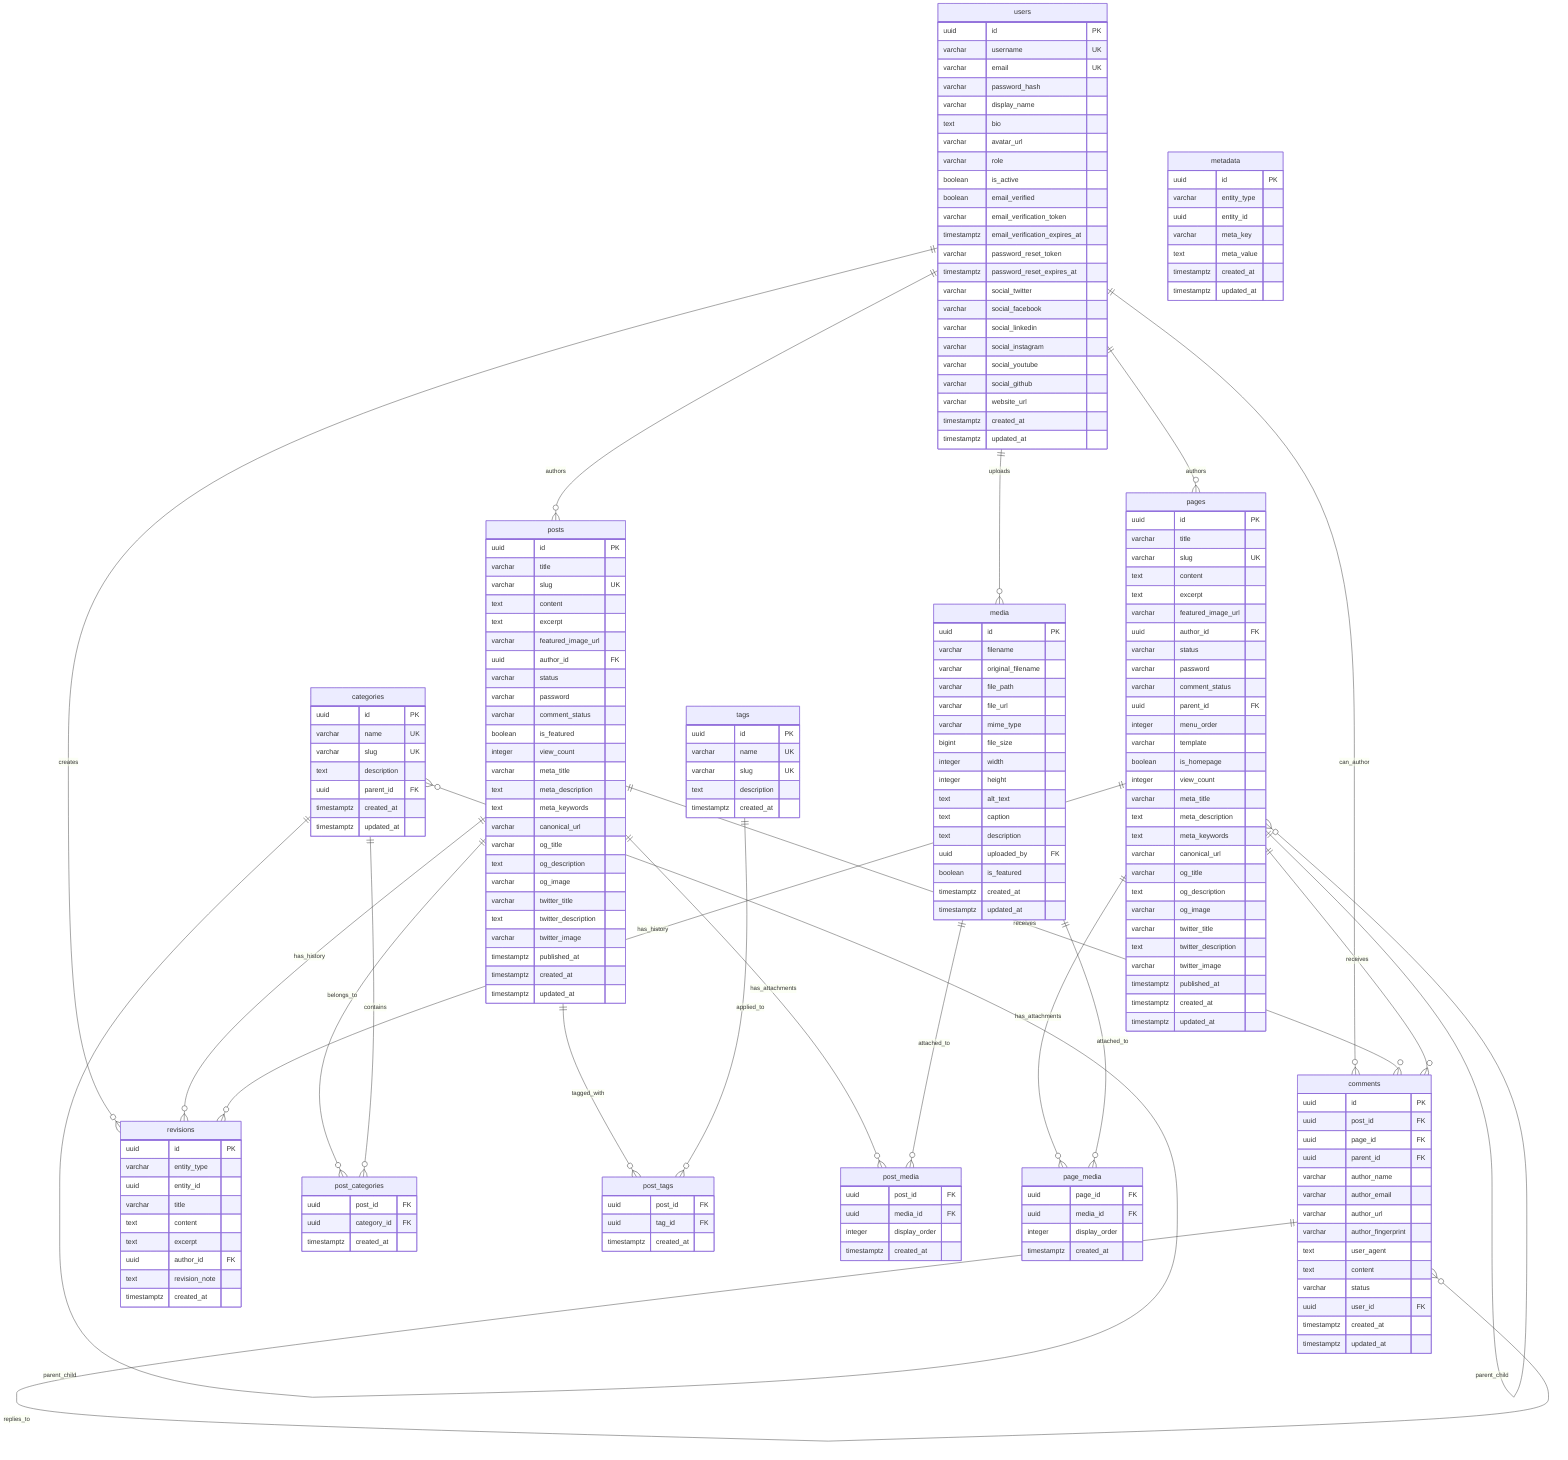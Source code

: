 erDiagram
    users ||--o{ posts : "authors"
    users ||--o{ pages : "authors"
    users ||--o{ comments : "can_author"
    users ||--o{ media : "uploads"
    users ||--o{ revisions : "creates"
    
    posts ||--o{ post_categories : "belongs_to"
    categories ||--o{ post_categories : "contains"
    
    posts ||--o{ post_tags : "tagged_with"
    tags ||--o{ post_tags : "applied_to"
    
    posts ||--o{ post_media : "has_attachments"
    media ||--o{ post_media : "attached_to"
    
    pages ||--o{ page_media : "has_attachments"
    media ||--o{ page_media : "attached_to"
    
    posts ||--o{ comments : "receives"
    pages ||--o{ comments : "receives"
    comments ||--o{ comments : "replies_to"
    
    posts ||--o{ revisions : "has_history"
    pages ||--o{ revisions : "has_history"
    
    categories ||--o{ categories : "parent_child"
    pages ||--o{ pages : "parent_child"
    
    users {
        uuid id PK
        varchar username UK
        varchar email UK
        varchar password_hash
        varchar display_name
        text bio
        varchar avatar_url
        varchar role
        boolean is_active
        boolean email_verified
        varchar email_verification_token
        timestamptz email_verification_expires_at
        varchar password_reset_token
        timestamptz password_reset_expires_at
        varchar social_twitter
        varchar social_facebook
        varchar social_linkedin
        varchar social_instagram
        varchar social_youtube
        varchar social_github
        varchar website_url
        timestamptz created_at
        timestamptz updated_at
    }
    
    posts {
        uuid id PK
        varchar title
        varchar slug UK
        text content
        text excerpt
        varchar featured_image_url
        uuid author_id FK
        varchar status
        varchar password
        varchar comment_status
        boolean is_featured
        integer view_count
        varchar meta_title
        text meta_description
        text meta_keywords
        varchar canonical_url
        varchar og_title
        text og_description
        varchar og_image
        varchar twitter_title
        text twitter_description
        varchar twitter_image
        timestamptz published_at
        timestamptz created_at
        timestamptz updated_at
    }
    
    pages {
        uuid id PK
        varchar title
        varchar slug UK
        text content
        text excerpt
        varchar featured_image_url
        uuid author_id FK
        varchar status
        varchar password
        varchar comment_status
        uuid parent_id FK
        integer menu_order
        varchar template
        boolean is_homepage
        integer view_count
        varchar meta_title
        text meta_description
        text meta_keywords
        varchar canonical_url
        varchar og_title
        text og_description
        varchar og_image
        varchar twitter_title
        text twitter_description
        varchar twitter_image
        timestamptz published_at
        timestamptz created_at
        timestamptz updated_at
    }
    
    categories {
        uuid id PK
        varchar name UK
        varchar slug UK
        text description
        uuid parent_id FK
        timestamptz created_at
        timestamptz updated_at
    }
    
    tags {
        uuid id PK
        varchar name UK
        varchar slug UK
        text description
        timestamptz created_at
    }
    
    media {
        uuid id PK
        varchar filename
        varchar original_filename
        varchar file_path
        varchar file_url
        varchar mime_type
        bigint file_size
        integer width
        integer height
        text alt_text
        text caption
        text description
        uuid uploaded_by FK
        boolean is_featured
        timestamptz created_at
        timestamptz updated_at
    }
    
    comments {
        uuid id PK
        uuid post_id FK
        uuid page_id FK
        uuid parent_id FK
        varchar author_name
        varchar author_email
        varchar author_url
        varchar author_fingerprint
        text user_agent
        text content
        varchar status
        uuid user_id FK
        timestamptz created_at
        timestamptz updated_at
    }
    
    revisions {
        uuid id PK
        varchar entity_type
        uuid entity_id
        varchar title
        text content
        text excerpt
        uuid author_id FK
        text revision_note
        timestamptz created_at
    }
    
    metadata {
        uuid id PK
        varchar entity_type
        uuid entity_id
        varchar meta_key
        text meta_value
        timestamptz created_at
        timestamptz updated_at
    }
    
    post_categories {
        uuid post_id FK
        uuid category_id FK
        timestamptz created_at
    }
    
    post_tags {
        uuid post_id FK
        uuid tag_id FK
        timestamptz created_at
    }
    
    post_media {
        uuid post_id FK
        uuid media_id FK
        integer display_order
        timestamptz created_at
    }
    
    page_media {
        uuid page_id FK
        uuid media_id FK
        integer display_order
        timestamptz created_at
    }
